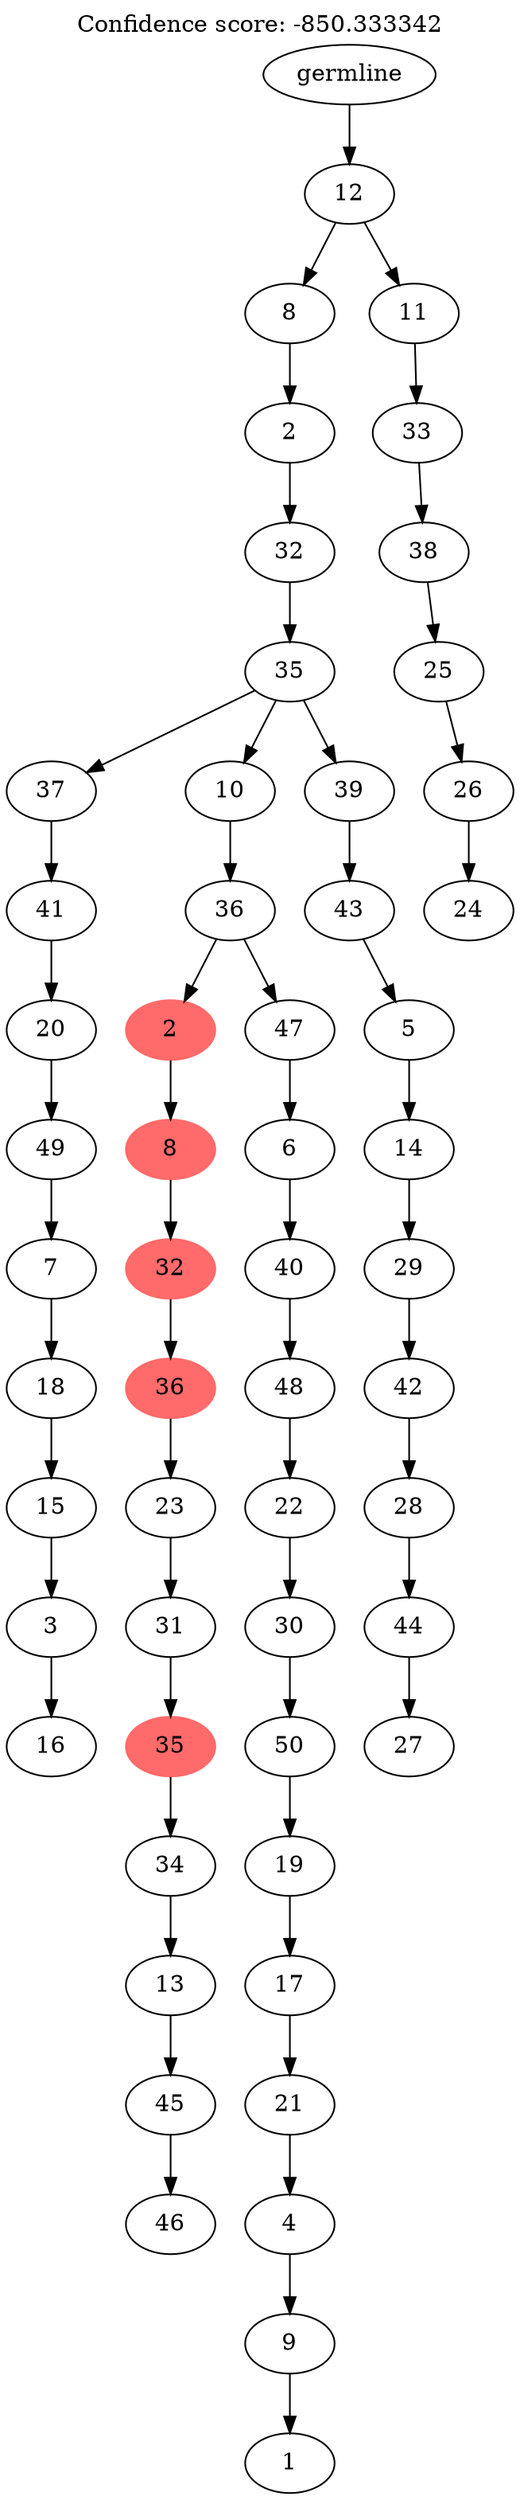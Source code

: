 digraph g {
	"54" -> "55";
	"55" [label="16"];
	"53" -> "54";
	"54" [label="3"];
	"52" -> "53";
	"53" [label="15"];
	"51" -> "52";
	"52" [label="18"];
	"50" -> "51";
	"51" [label="7"];
	"49" -> "50";
	"50" [label="49"];
	"48" -> "49";
	"49" [label="20"];
	"47" -> "48";
	"48" [label="41"];
	"45" -> "46";
	"46" [label="46"];
	"44" -> "45";
	"45" [label="45"];
	"43" -> "44";
	"44" [label="13"];
	"42" -> "43";
	"43" [label="34"];
	"41" -> "42";
	"42" [color=indianred1, style=filled, label="35"];
	"40" -> "41";
	"41" [label="31"];
	"39" -> "40";
	"40" [label="23"];
	"38" -> "39";
	"39" [color=indianred1, style=filled, label="36"];
	"37" -> "38";
	"38" [color=indianred1, style=filled, label="32"];
	"36" -> "37";
	"37" [color=indianred1, style=filled, label="8"];
	"34" -> "35";
	"35" [label="1"];
	"33" -> "34";
	"34" [label="9"];
	"32" -> "33";
	"33" [label="4"];
	"31" -> "32";
	"32" [label="21"];
	"30" -> "31";
	"31" [label="17"];
	"29" -> "30";
	"30" [label="19"];
	"28" -> "29";
	"29" [label="50"];
	"27" -> "28";
	"28" [label="30"];
	"26" -> "27";
	"27" [label="22"];
	"25" -> "26";
	"26" [label="48"];
	"24" -> "25";
	"25" [label="40"];
	"23" -> "24";
	"24" [label="6"];
	"22" -> "23";
	"23" [label="47"];
	"22" -> "36";
	"36" [color=indianred1, style=filled, label="2"];
	"21" -> "22";
	"22" [label="36"];
	"19" -> "20";
	"20" [label="27"];
	"18" -> "19";
	"19" [label="44"];
	"17" -> "18";
	"18" [label="28"];
	"16" -> "17";
	"17" [label="42"];
	"15" -> "16";
	"16" [label="29"];
	"14" -> "15";
	"15" [label="14"];
	"13" -> "14";
	"14" [label="5"];
	"12" -> "13";
	"13" [label="43"];
	"11" -> "12";
	"12" [label="39"];
	"11" -> "21";
	"21" [label="10"];
	"11" -> "47";
	"47" [label="37"];
	"10" -> "11";
	"11" [label="35"];
	"9" -> "10";
	"10" [label="32"];
	"8" -> "9";
	"9" [label="2"];
	"6" -> "7";
	"7" [label="24"];
	"5" -> "6";
	"6" [label="26"];
	"4" -> "5";
	"5" [label="25"];
	"3" -> "4";
	"4" [label="38"];
	"2" -> "3";
	"3" [label="33"];
	"1" -> "2";
	"2" [label="11"];
	"1" -> "8";
	"8" [label="8"];
	"0" -> "1";
	"1" [label="12"];
	"0" [label="germline"];
	labelloc="t";
	label="Confidence score: -850.333342";
}
